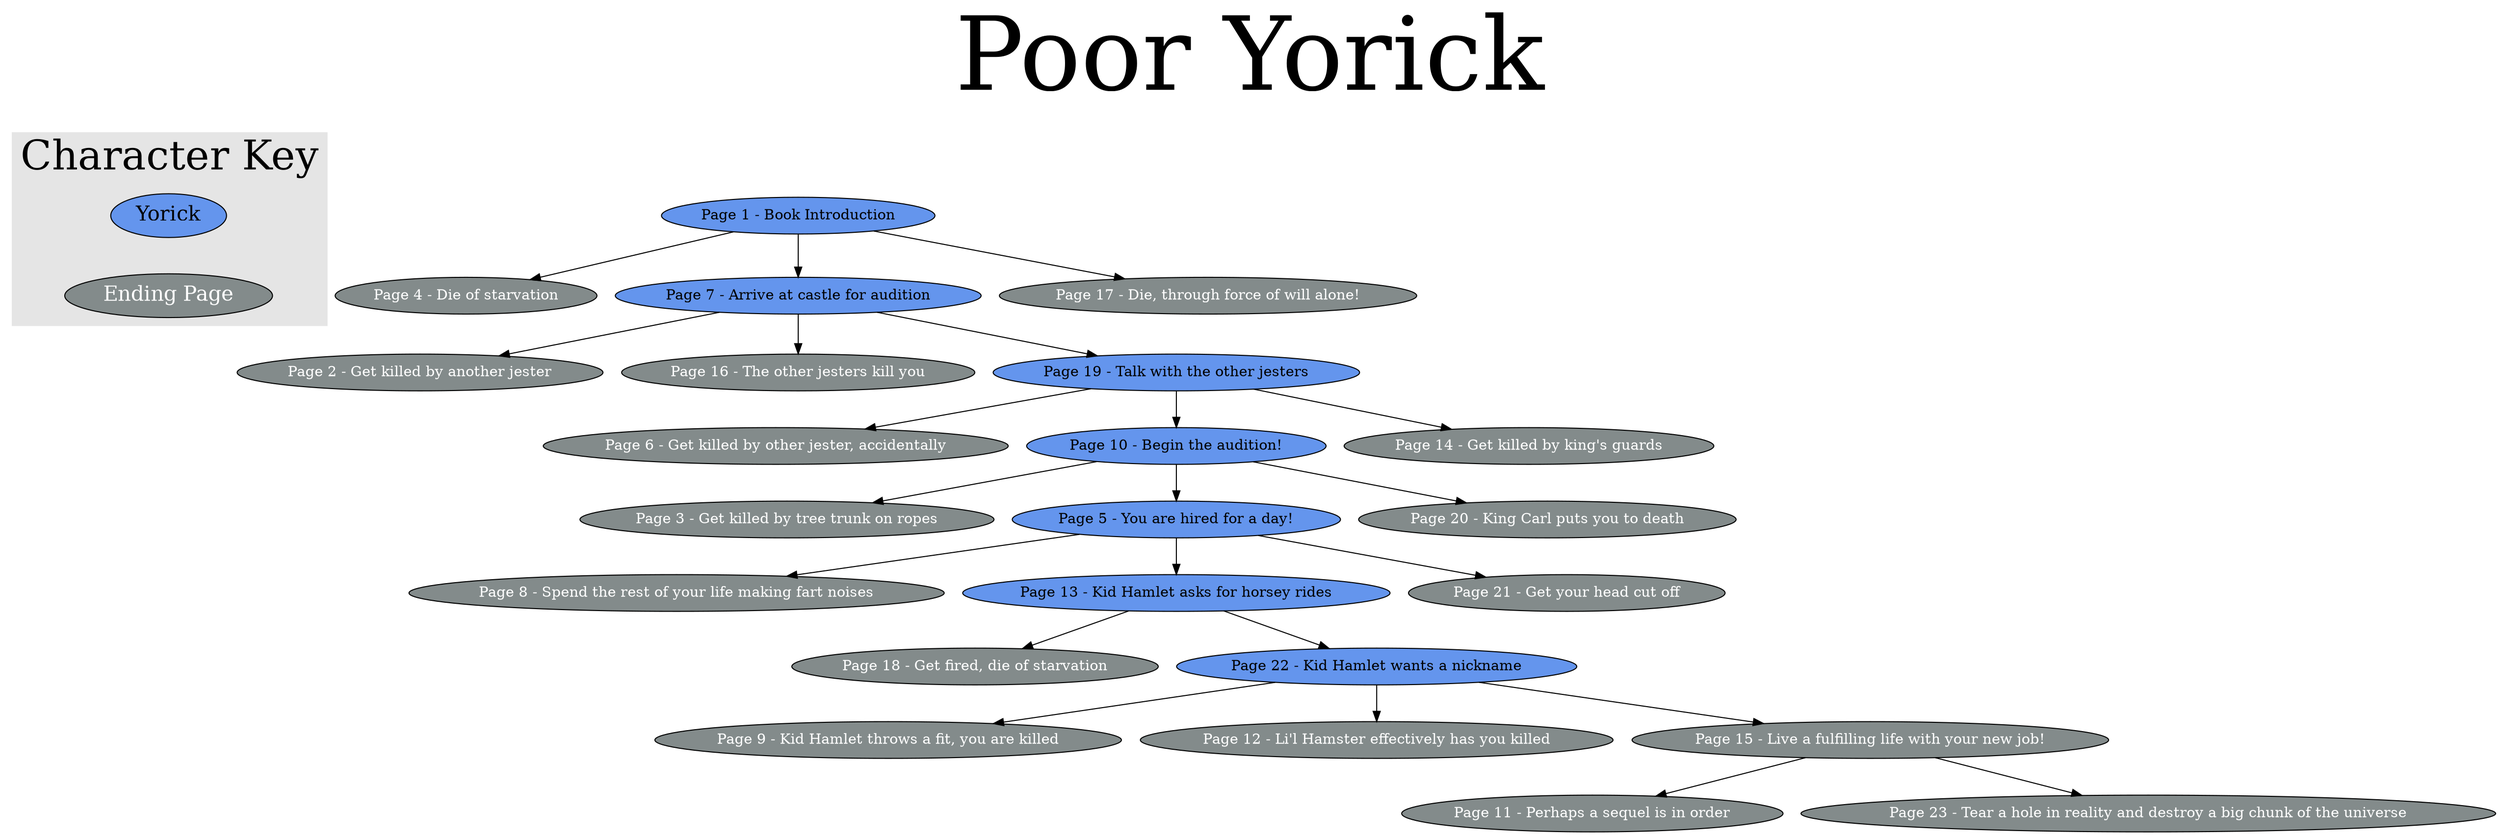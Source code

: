 digraph yorick {

	labelloc="t";
	fontsize=100;
	label="Poor Yorick";

	// Character key
	char_0 [label="Yorick" fontsize=20 fontcolor=black fillcolor=cornflowerblue style="filled"];
	ending [label="Ending Page" fontsize=20 fontcolor=white fillcolor=azure4 style="filled"];
	subgraph cluster_charkey {
		edge[style=invis];
		fontsize = 40;
		label = "Character Key";
		style = "filled";
		color = "gray90";
		char_0 -> ending;
	}

	// Pages
	1 [label="Page 1 - Book Introduction" fontcolor=black fillcolor=cornflowerblue style="filled"];
	2 [label="Page 2 - Get killed by another jester" fontcolor=white fillcolor=azure4 style="filled"];
	3 [label="Page 3 - Get killed by tree trunk on ropes" fontcolor=white fillcolor=azure4 style="filled"];
	4 [label="Page 4 - Die of starvation" fontcolor=white fillcolor=azure4 style="filled"];
	5 [label="Page 5 - You are hired for a day!" fontcolor=black fillcolor=cornflowerblue style="filled"];
	6 [label="Page 6 - Get killed by other jester, accidentally" fontcolor=white fillcolor=azure4 style="filled"];
	7 [label="Page 7 - Arrive at castle for audition" fontcolor=black fillcolor=cornflowerblue style="filled"];
	8 [label="Page 8 - Spend the rest of your life making fart noises" fontcolor=white fillcolor=azure4 style="filled"];
	9 [label="Page 9 - Kid Hamlet throws a fit, you are killed" fontcolor=white fillcolor=azure4 style="filled"];
	10 [label="Page 10 - Begin the audition!" fontcolor=black fillcolor=cornflowerblue style="filled"];
	11 [label="Page 11 - Perhaps a sequel is in order" fontcolor=white fillcolor=azure4 style="filled"];
	12 [label="Page 12 - Li'l Hamster effectively has you killed" fontcolor=white fillcolor=azure4 style="filled"];
	13 [label="Page 13 - Kid Hamlet asks for horsey rides" fontcolor=black fillcolor=cornflowerblue style="filled"];
	14 [label="Page 14 - Get killed by king's guards" fontcolor=white fillcolor=azure4 style="filled"];
	15 [label="Page 15 - Live a fulfilling life with your new job!" fontcolor=white fillcolor=azure4 style="filled"];
	16 [label="Page 16 - The other jesters kill you" fontcolor=white fillcolor=azure4 style="filled"];
	17 [label="Page 17 - Die, through force of will alone!" fontcolor=white fillcolor=azure4 style="filled"];
	18 [label="Page 18 - Get fired, die of starvation" fontcolor=white fillcolor=azure4 style="filled"];
	19 [label="Page 19 - Talk with the other jesters" fontcolor=black fillcolor=cornflowerblue style="filled"];
	20 [label="Page 20 - King Carl puts you to death" fontcolor=white fillcolor=azure4 style="filled"];
	21 [label="Page 21 - Get your head cut off" fontcolor=white fillcolor=azure4 style="filled"];
	22 [label="Page 22 - Kid Hamlet wants a nickname" fontcolor=black fillcolor=cornflowerblue style="filled"];
	23 [label="Page 23 - Tear a hole in reality and destroy a big chunk of the universe" fontcolor=white fillcolor=azure4 style="filled"];

	// Choices
	1 -> 4;
	1 -> 7;
	1 -> 17;
	5 -> 8;
	5 -> 13;
	5 -> 21;
	7 -> 2;
	7 -> 16;
	7 -> 19;
	10 -> 3;
	10 -> 5;
	10 -> 20;
	13 -> 18;
	13 -> 22;
	15 -> 11;
	15 -> 23;
	19 -> 6;
	19 -> 10;
	19 -> 14;
	22 -> 9;
	22 -> 12;
	22 -> 15;

}
